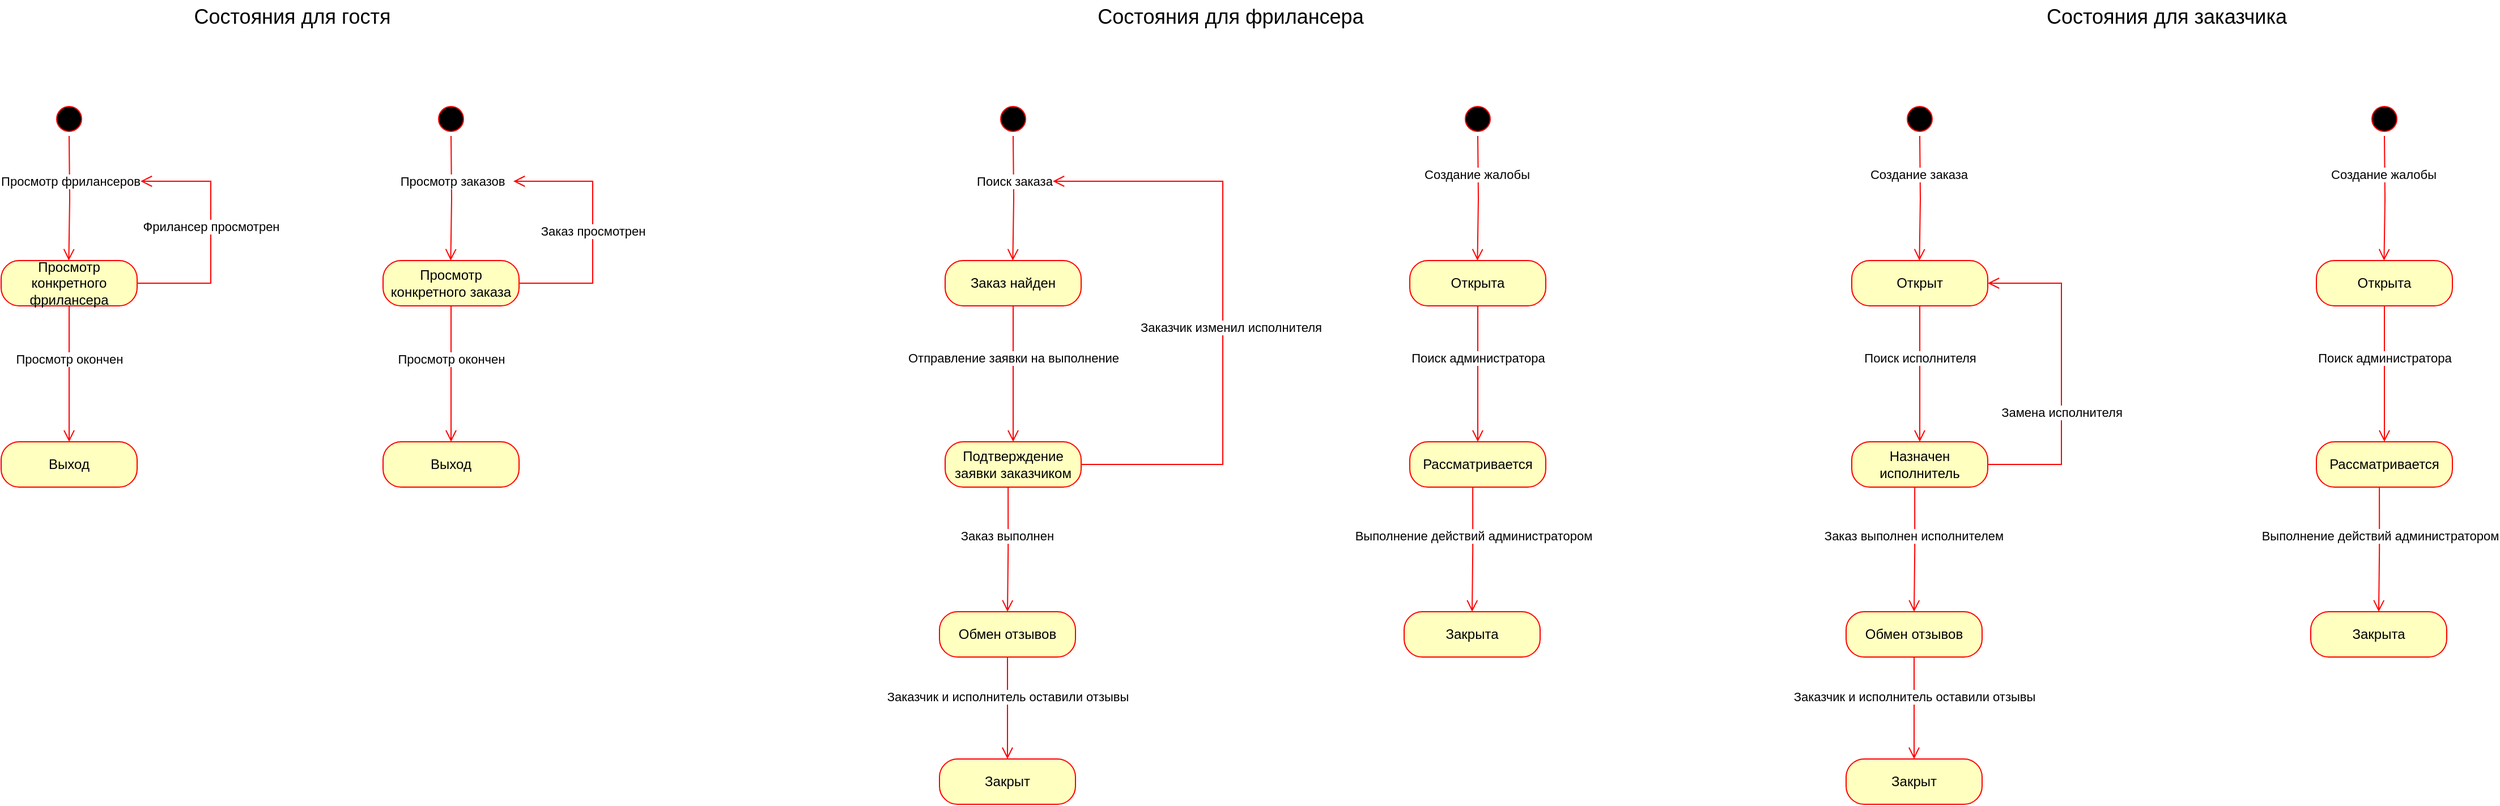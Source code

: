 <mxfile version="24.2.5" type="device">
  <diagram name="Страница — 1" id="DnNcxhPRUoeIBVc5WgHP">
    <mxGraphModel dx="3154" dy="796" grid="0" gridSize="10" guides="1" tooltips="1" connect="1" arrows="1" fold="1" page="1" pageScale="1" pageWidth="827" pageHeight="1169" math="0" shadow="0">
      <root>
        <mxCell id="0" />
        <mxCell id="1" parent="0" />
        <mxCell id="x3qB8snogC61rNuOOBWW-9" value="" style="ellipse;html=1;shape=startState;fillColor=#000000;strokeColor=#ff0000;" parent="1" vertex="1">
          <mxGeometry x="180" y="170" width="30" height="30" as="geometry" />
        </mxCell>
        <mxCell id="x3qB8snogC61rNuOOBWW-10" value="" style="edgeStyle=orthogonalEdgeStyle;html=1;verticalAlign=bottom;endArrow=open;endSize=8;strokeColor=#ff0000;rounded=0;" parent="1" edge="1">
          <mxGeometry relative="1" as="geometry">
            <mxPoint x="194.71" y="310" as="targetPoint" />
            <mxPoint x="195" y="200" as="sourcePoint" />
            <Array as="points" />
          </mxGeometry>
        </mxCell>
        <mxCell id="x3qB8snogC61rNuOOBWW-31" value="Создание заказа" style="edgeLabel;html=1;align=center;verticalAlign=middle;resizable=0;points=[];" parent="x3qB8snogC61rNuOOBWW-10" vertex="1" connectable="0">
          <mxGeometry x="-0.381" y="-2" relative="1" as="geometry">
            <mxPoint as="offset" />
          </mxGeometry>
        </mxCell>
        <mxCell id="x3qB8snogC61rNuOOBWW-19" value="Открыт" style="rounded=1;whiteSpace=wrap;html=1;arcSize=40;fontColor=#000000;fillColor=#ffffc0;strokeColor=#ff0000;" parent="1" vertex="1">
          <mxGeometry x="135" y="310" width="120" height="40" as="geometry" />
        </mxCell>
        <mxCell id="x3qB8snogC61rNuOOBWW-25" value="" style="edgeStyle=orthogonalEdgeStyle;html=1;verticalAlign=bottom;endArrow=open;endSize=8;strokeColor=#ff0000;rounded=0;exitX=0.5;exitY=1;exitDx=0;exitDy=0;entryX=0.5;entryY=0;entryDx=0;entryDy=0;" parent="1" source="x3qB8snogC61rNuOOBWW-19" target="x3qB8snogC61rNuOOBWW-33" edge="1">
          <mxGeometry relative="1" as="geometry">
            <mxPoint x="195" y="450" as="targetPoint" />
            <mxPoint x="205" y="210" as="sourcePoint" />
            <Array as="points" />
          </mxGeometry>
        </mxCell>
        <mxCell id="x3qB8snogC61rNuOOBWW-32" value="Поиск исполнителя" style="edgeLabel;html=1;align=center;verticalAlign=middle;resizable=0;points=[];" parent="x3qB8snogC61rNuOOBWW-25" vertex="1" connectable="0">
          <mxGeometry x="-0.231" relative="1" as="geometry">
            <mxPoint as="offset" />
          </mxGeometry>
        </mxCell>
        <mxCell id="x3qB8snogC61rNuOOBWW-33" value="Назначен исполнитель" style="rounded=1;whiteSpace=wrap;html=1;arcSize=40;fontColor=#000000;fillColor=#ffffc0;strokeColor=#ff0000;" parent="1" vertex="1">
          <mxGeometry x="135" y="470" width="120" height="40" as="geometry" />
        </mxCell>
        <mxCell id="x3qB8snogC61rNuOOBWW-34" value="" style="edgeStyle=orthogonalEdgeStyle;html=1;verticalAlign=bottom;endArrow=open;endSize=8;strokeColor=#ff0000;rounded=0;exitX=1;exitY=0.5;exitDx=0;exitDy=0;entryX=1;entryY=0.5;entryDx=0;entryDy=0;" parent="1" source="x3qB8snogC61rNuOOBWW-33" target="x3qB8snogC61rNuOOBWW-19" edge="1">
          <mxGeometry relative="1" as="geometry">
            <mxPoint x="430" y="490" as="targetPoint" />
            <mxPoint x="205" y="360" as="sourcePoint" />
            <Array as="points">
              <mxPoint x="320" y="490" />
              <mxPoint x="320" y="330" />
            </Array>
          </mxGeometry>
        </mxCell>
        <mxCell id="x3qB8snogC61rNuOOBWW-35" value="Замена исполнителя" style="edgeLabel;html=1;align=center;verticalAlign=middle;resizable=0;points=[];" parent="x3qB8snogC61rNuOOBWW-34" vertex="1" connectable="0">
          <mxGeometry x="-0.231" relative="1" as="geometry">
            <mxPoint as="offset" />
          </mxGeometry>
        </mxCell>
        <mxCell id="x3qB8snogC61rNuOOBWW-36" value="" style="edgeStyle=orthogonalEdgeStyle;html=1;verticalAlign=bottom;endArrow=open;endSize=8;strokeColor=#ff0000;rounded=0;exitX=0.463;exitY=1.004;exitDx=0;exitDy=0;exitPerimeter=0;" parent="1" source="x3qB8snogC61rNuOOBWW-33" edge="1">
          <mxGeometry relative="1" as="geometry">
            <mxPoint x="190" y="620" as="targetPoint" />
            <mxPoint x="190" y="550" as="sourcePoint" />
            <Array as="points" />
          </mxGeometry>
        </mxCell>
        <mxCell id="x3qB8snogC61rNuOOBWW-37" value="Заказ выполнен исполнителем&amp;nbsp;" style="edgeLabel;html=1;align=center;verticalAlign=middle;resizable=0;points=[];" parent="x3qB8snogC61rNuOOBWW-36" vertex="1" connectable="0">
          <mxGeometry x="-0.231" relative="1" as="geometry">
            <mxPoint as="offset" />
          </mxGeometry>
        </mxCell>
        <mxCell id="x3qB8snogC61rNuOOBWW-38" value="Обмен отзывов" style="rounded=1;whiteSpace=wrap;html=1;arcSize=40;fontColor=#000000;fillColor=#ffffc0;strokeColor=#ff0000;" parent="1" vertex="1">
          <mxGeometry x="130" y="620" width="120" height="40" as="geometry" />
        </mxCell>
        <mxCell id="x3qB8snogC61rNuOOBWW-40" value="" style="edgeStyle=orthogonalEdgeStyle;html=1;verticalAlign=bottom;endArrow=open;endSize=8;strokeColor=#ff0000;rounded=0;exitX=0.5;exitY=1;exitDx=0;exitDy=0;entryX=0.5;entryY=0;entryDx=0;entryDy=0;" parent="1" source="x3qB8snogC61rNuOOBWW-38" target="x3qB8snogC61rNuOOBWW-43" edge="1">
          <mxGeometry relative="1" as="geometry">
            <mxPoint x="190" y="740" as="targetPoint" />
            <mxPoint x="190.26" y="670" as="sourcePoint" />
            <Array as="points" />
          </mxGeometry>
        </mxCell>
        <mxCell id="x3qB8snogC61rNuOOBWW-41" value="Заказчик и исполнитель оставили отзывы" style="edgeLabel;html=1;align=center;verticalAlign=middle;resizable=0;points=[];" parent="x3qB8snogC61rNuOOBWW-40" vertex="1" connectable="0">
          <mxGeometry x="-0.231" relative="1" as="geometry">
            <mxPoint as="offset" />
          </mxGeometry>
        </mxCell>
        <mxCell id="x3qB8snogC61rNuOOBWW-43" value="Закрыт" style="rounded=1;whiteSpace=wrap;html=1;arcSize=40;fontColor=#000000;fillColor=#ffffc0;strokeColor=#ff0000;" parent="1" vertex="1">
          <mxGeometry x="130" y="750" width="120" height="40" as="geometry" />
        </mxCell>
        <mxCell id="x3qB8snogC61rNuOOBWW-44" value="" style="ellipse;html=1;shape=startState;fillColor=#000000;strokeColor=#ff0000;" parent="1" vertex="1">
          <mxGeometry x="590" y="170" width="30" height="30" as="geometry" />
        </mxCell>
        <mxCell id="x3qB8snogC61rNuOOBWW-45" value="" style="edgeStyle=orthogonalEdgeStyle;html=1;verticalAlign=bottom;endArrow=open;endSize=8;strokeColor=#ff0000;rounded=0;" parent="1" edge="1">
          <mxGeometry relative="1" as="geometry">
            <mxPoint x="604.71" y="310" as="targetPoint" />
            <mxPoint x="605" y="200" as="sourcePoint" />
            <Array as="points" />
          </mxGeometry>
        </mxCell>
        <mxCell id="x3qB8snogC61rNuOOBWW-46" value="Создание жалобы" style="edgeLabel;html=1;align=center;verticalAlign=middle;resizable=0;points=[];" parent="x3qB8snogC61rNuOOBWW-45" vertex="1" connectable="0">
          <mxGeometry x="-0.381" y="-2" relative="1" as="geometry">
            <mxPoint as="offset" />
          </mxGeometry>
        </mxCell>
        <mxCell id="x3qB8snogC61rNuOOBWW-47" value="Открыта" style="rounded=1;whiteSpace=wrap;html=1;arcSize=40;fontColor=#000000;fillColor=#ffffc0;strokeColor=#ff0000;" parent="1" vertex="1">
          <mxGeometry x="545" y="310" width="120" height="40" as="geometry" />
        </mxCell>
        <mxCell id="x3qB8snogC61rNuOOBWW-48" value="" style="edgeStyle=orthogonalEdgeStyle;html=1;verticalAlign=bottom;endArrow=open;endSize=8;strokeColor=#ff0000;rounded=0;exitX=0.5;exitY=1;exitDx=0;exitDy=0;entryX=0.5;entryY=0;entryDx=0;entryDy=0;" parent="1" source="x3qB8snogC61rNuOOBWW-47" target="x3qB8snogC61rNuOOBWW-50" edge="1">
          <mxGeometry relative="1" as="geometry">
            <mxPoint x="605" y="450" as="targetPoint" />
            <mxPoint x="615" y="210" as="sourcePoint" />
            <Array as="points" />
          </mxGeometry>
        </mxCell>
        <mxCell id="x3qB8snogC61rNuOOBWW-49" value="Поиск администратора" style="edgeLabel;html=1;align=center;verticalAlign=middle;resizable=0;points=[];" parent="x3qB8snogC61rNuOOBWW-48" vertex="1" connectable="0">
          <mxGeometry x="-0.231" relative="1" as="geometry">
            <mxPoint as="offset" />
          </mxGeometry>
        </mxCell>
        <mxCell id="x3qB8snogC61rNuOOBWW-50" value="Рассматривается" style="rounded=1;whiteSpace=wrap;html=1;arcSize=40;fontColor=#000000;fillColor=#ffffc0;strokeColor=#ff0000;" parent="1" vertex="1">
          <mxGeometry x="545" y="470" width="120" height="40" as="geometry" />
        </mxCell>
        <mxCell id="x3qB8snogC61rNuOOBWW-53" value="" style="edgeStyle=orthogonalEdgeStyle;html=1;verticalAlign=bottom;endArrow=open;endSize=8;strokeColor=#ff0000;rounded=0;exitX=0.463;exitY=1.004;exitDx=0;exitDy=0;exitPerimeter=0;" parent="1" source="x3qB8snogC61rNuOOBWW-50" edge="1">
          <mxGeometry relative="1" as="geometry">
            <mxPoint x="600" y="620" as="targetPoint" />
            <mxPoint x="600" y="550" as="sourcePoint" />
            <Array as="points" />
          </mxGeometry>
        </mxCell>
        <mxCell id="x3qB8snogC61rNuOOBWW-54" value="Выполнение действий администратором" style="edgeLabel;html=1;align=center;verticalAlign=middle;resizable=0;points=[];" parent="x3qB8snogC61rNuOOBWW-53" vertex="1" connectable="0">
          <mxGeometry x="-0.231" relative="1" as="geometry">
            <mxPoint as="offset" />
          </mxGeometry>
        </mxCell>
        <mxCell id="x3qB8snogC61rNuOOBWW-55" value="Закрыта" style="rounded=1;whiteSpace=wrap;html=1;arcSize=40;fontColor=#000000;fillColor=#ffffc0;strokeColor=#ff0000;" parent="1" vertex="1">
          <mxGeometry x="540" y="620" width="120" height="40" as="geometry" />
        </mxCell>
        <mxCell id="x9KtA8WVbC8EuoqyaGkf-1" value="" style="ellipse;html=1;shape=startState;fillColor=#000000;strokeColor=#ff0000;" vertex="1" parent="1">
          <mxGeometry x="-620" y="170" width="30" height="30" as="geometry" />
        </mxCell>
        <mxCell id="x9KtA8WVbC8EuoqyaGkf-2" value="" style="edgeStyle=orthogonalEdgeStyle;html=1;verticalAlign=bottom;endArrow=open;endSize=8;strokeColor=#ff0000;rounded=0;" edge="1" parent="1">
          <mxGeometry relative="1" as="geometry">
            <mxPoint x="-605.29" y="310" as="targetPoint" />
            <mxPoint x="-605" y="200" as="sourcePoint" />
            <Array as="points" />
          </mxGeometry>
        </mxCell>
        <mxCell id="x9KtA8WVbC8EuoqyaGkf-3" value="Поиск заказа" style="edgeLabel;html=1;align=center;verticalAlign=middle;resizable=0;points=[];" vertex="1" connectable="0" parent="x9KtA8WVbC8EuoqyaGkf-2">
          <mxGeometry x="-0.381" y="-2" relative="1" as="geometry">
            <mxPoint x="2" y="6" as="offset" />
          </mxGeometry>
        </mxCell>
        <mxCell id="x9KtA8WVbC8EuoqyaGkf-4" value="Заказ найден" style="rounded=1;whiteSpace=wrap;html=1;arcSize=40;fontColor=#000000;fillColor=#ffffc0;strokeColor=#ff0000;" vertex="1" parent="1">
          <mxGeometry x="-665" y="310" width="120" height="40" as="geometry" />
        </mxCell>
        <mxCell id="x9KtA8WVbC8EuoqyaGkf-5" value="" style="edgeStyle=orthogonalEdgeStyle;html=1;verticalAlign=bottom;endArrow=open;endSize=8;strokeColor=#ff0000;rounded=0;exitX=0.5;exitY=1;exitDx=0;exitDy=0;entryX=0.5;entryY=0;entryDx=0;entryDy=0;" edge="1" parent="1" source="x9KtA8WVbC8EuoqyaGkf-4" target="x9KtA8WVbC8EuoqyaGkf-7">
          <mxGeometry relative="1" as="geometry">
            <mxPoint x="-605" y="450" as="targetPoint" />
            <mxPoint x="-595" y="210" as="sourcePoint" />
            <Array as="points" />
          </mxGeometry>
        </mxCell>
        <mxCell id="x9KtA8WVbC8EuoqyaGkf-6" value="Отправление заявки на выполнение" style="edgeLabel;html=1;align=center;verticalAlign=middle;resizable=0;points=[];" vertex="1" connectable="0" parent="x9KtA8WVbC8EuoqyaGkf-5">
          <mxGeometry x="-0.231" relative="1" as="geometry">
            <mxPoint as="offset" />
          </mxGeometry>
        </mxCell>
        <mxCell id="x9KtA8WVbC8EuoqyaGkf-7" value="Подтверждение заявки заказчиком" style="rounded=1;whiteSpace=wrap;html=1;arcSize=40;fontColor=#000000;fillColor=#ffffc0;strokeColor=#ff0000;" vertex="1" parent="1">
          <mxGeometry x="-665" y="470" width="120" height="40" as="geometry" />
        </mxCell>
        <mxCell id="x9KtA8WVbC8EuoqyaGkf-8" value="" style="edgeStyle=orthogonalEdgeStyle;html=1;verticalAlign=bottom;endArrow=open;endSize=8;strokeColor=#ff0000;rounded=0;exitX=1;exitY=0.5;exitDx=0;exitDy=0;" edge="1" parent="1" source="x9KtA8WVbC8EuoqyaGkf-7">
          <mxGeometry relative="1" as="geometry">
            <mxPoint x="-570" y="240" as="targetPoint" />
            <mxPoint x="-595" y="360" as="sourcePoint" />
            <Array as="points">
              <mxPoint x="-420" y="490" />
              <mxPoint x="-420" y="240" />
            </Array>
          </mxGeometry>
        </mxCell>
        <mxCell id="x9KtA8WVbC8EuoqyaGkf-9" value="Заказчик изменил исполнителя" style="edgeLabel;html=1;align=center;verticalAlign=middle;resizable=0;points=[];" vertex="1" connectable="0" parent="x9KtA8WVbC8EuoqyaGkf-8">
          <mxGeometry x="-0.231" relative="1" as="geometry">
            <mxPoint x="7" y="-44" as="offset" />
          </mxGeometry>
        </mxCell>
        <mxCell id="x9KtA8WVbC8EuoqyaGkf-10" value="" style="edgeStyle=orthogonalEdgeStyle;html=1;verticalAlign=bottom;endArrow=open;endSize=8;strokeColor=#ff0000;rounded=0;exitX=0.463;exitY=1.004;exitDx=0;exitDy=0;exitPerimeter=0;" edge="1" parent="1" source="x9KtA8WVbC8EuoqyaGkf-7">
          <mxGeometry relative="1" as="geometry">
            <mxPoint x="-610" y="620" as="targetPoint" />
            <mxPoint x="-610" y="550" as="sourcePoint" />
            <Array as="points" />
          </mxGeometry>
        </mxCell>
        <mxCell id="x9KtA8WVbC8EuoqyaGkf-11" value="Заказ выполнен&amp;nbsp;" style="edgeLabel;html=1;align=center;verticalAlign=middle;resizable=0;points=[];" vertex="1" connectable="0" parent="x9KtA8WVbC8EuoqyaGkf-10">
          <mxGeometry x="-0.231" relative="1" as="geometry">
            <mxPoint as="offset" />
          </mxGeometry>
        </mxCell>
        <mxCell id="x9KtA8WVbC8EuoqyaGkf-12" value="Обмен отзывов" style="rounded=1;whiteSpace=wrap;html=1;arcSize=40;fontColor=#000000;fillColor=#ffffc0;strokeColor=#ff0000;" vertex="1" parent="1">
          <mxGeometry x="-670" y="620" width="120" height="40" as="geometry" />
        </mxCell>
        <mxCell id="x9KtA8WVbC8EuoqyaGkf-13" value="" style="edgeStyle=orthogonalEdgeStyle;html=1;verticalAlign=bottom;endArrow=open;endSize=8;strokeColor=#ff0000;rounded=0;exitX=0.5;exitY=1;exitDx=0;exitDy=0;entryX=0.5;entryY=0;entryDx=0;entryDy=0;" edge="1" parent="1" source="x9KtA8WVbC8EuoqyaGkf-12" target="x9KtA8WVbC8EuoqyaGkf-15">
          <mxGeometry relative="1" as="geometry">
            <mxPoint x="-610" y="740" as="targetPoint" />
            <mxPoint x="-609.74" y="670" as="sourcePoint" />
            <Array as="points" />
          </mxGeometry>
        </mxCell>
        <mxCell id="x9KtA8WVbC8EuoqyaGkf-14" value="Заказчик и исполнитель оставили отзывы" style="edgeLabel;html=1;align=center;verticalAlign=middle;resizable=0;points=[];" vertex="1" connectable="0" parent="x9KtA8WVbC8EuoqyaGkf-13">
          <mxGeometry x="-0.231" relative="1" as="geometry">
            <mxPoint as="offset" />
          </mxGeometry>
        </mxCell>
        <mxCell id="x9KtA8WVbC8EuoqyaGkf-15" value="Закрыт" style="rounded=1;whiteSpace=wrap;html=1;arcSize=40;fontColor=#000000;fillColor=#ffffc0;strokeColor=#ff0000;" vertex="1" parent="1">
          <mxGeometry x="-670" y="750" width="120" height="40" as="geometry" />
        </mxCell>
        <mxCell id="x9KtA8WVbC8EuoqyaGkf-16" value="" style="ellipse;html=1;shape=startState;fillColor=#000000;strokeColor=#ff0000;" vertex="1" parent="1">
          <mxGeometry x="-210" y="170" width="30" height="30" as="geometry" />
        </mxCell>
        <mxCell id="x9KtA8WVbC8EuoqyaGkf-17" value="" style="edgeStyle=orthogonalEdgeStyle;html=1;verticalAlign=bottom;endArrow=open;endSize=8;strokeColor=#ff0000;rounded=0;" edge="1" parent="1">
          <mxGeometry relative="1" as="geometry">
            <mxPoint x="-195.29" y="310" as="targetPoint" />
            <mxPoint x="-195" y="200" as="sourcePoint" />
            <Array as="points" />
          </mxGeometry>
        </mxCell>
        <mxCell id="x9KtA8WVbC8EuoqyaGkf-18" value="Создание жалобы" style="edgeLabel;html=1;align=center;verticalAlign=middle;resizable=0;points=[];" vertex="1" connectable="0" parent="x9KtA8WVbC8EuoqyaGkf-17">
          <mxGeometry x="-0.381" y="-2" relative="1" as="geometry">
            <mxPoint as="offset" />
          </mxGeometry>
        </mxCell>
        <mxCell id="x9KtA8WVbC8EuoqyaGkf-19" value="Открыта" style="rounded=1;whiteSpace=wrap;html=1;arcSize=40;fontColor=#000000;fillColor=#ffffc0;strokeColor=#ff0000;" vertex="1" parent="1">
          <mxGeometry x="-255" y="310" width="120" height="40" as="geometry" />
        </mxCell>
        <mxCell id="x9KtA8WVbC8EuoqyaGkf-20" value="" style="edgeStyle=orthogonalEdgeStyle;html=1;verticalAlign=bottom;endArrow=open;endSize=8;strokeColor=#ff0000;rounded=0;exitX=0.5;exitY=1;exitDx=0;exitDy=0;entryX=0.5;entryY=0;entryDx=0;entryDy=0;" edge="1" parent="1" source="x9KtA8WVbC8EuoqyaGkf-19" target="x9KtA8WVbC8EuoqyaGkf-22">
          <mxGeometry relative="1" as="geometry">
            <mxPoint x="-195" y="450" as="targetPoint" />
            <mxPoint x="-185" y="210" as="sourcePoint" />
            <Array as="points" />
          </mxGeometry>
        </mxCell>
        <mxCell id="x9KtA8WVbC8EuoqyaGkf-21" value="Поиск администратора" style="edgeLabel;html=1;align=center;verticalAlign=middle;resizable=0;points=[];" vertex="1" connectable="0" parent="x9KtA8WVbC8EuoqyaGkf-20">
          <mxGeometry x="-0.231" relative="1" as="geometry">
            <mxPoint as="offset" />
          </mxGeometry>
        </mxCell>
        <mxCell id="x9KtA8WVbC8EuoqyaGkf-22" value="Рассматривается" style="rounded=1;whiteSpace=wrap;html=1;arcSize=40;fontColor=#000000;fillColor=#ffffc0;strokeColor=#ff0000;" vertex="1" parent="1">
          <mxGeometry x="-255" y="470" width="120" height="40" as="geometry" />
        </mxCell>
        <mxCell id="x9KtA8WVbC8EuoqyaGkf-23" value="" style="edgeStyle=orthogonalEdgeStyle;html=1;verticalAlign=bottom;endArrow=open;endSize=8;strokeColor=#ff0000;rounded=0;exitX=0.463;exitY=1.004;exitDx=0;exitDy=0;exitPerimeter=0;" edge="1" parent="1" source="x9KtA8WVbC8EuoqyaGkf-22">
          <mxGeometry relative="1" as="geometry">
            <mxPoint x="-200" y="620" as="targetPoint" />
            <mxPoint x="-200" y="550" as="sourcePoint" />
            <Array as="points" />
          </mxGeometry>
        </mxCell>
        <mxCell id="x9KtA8WVbC8EuoqyaGkf-24" value="Выполнение действий администратором" style="edgeLabel;html=1;align=center;verticalAlign=middle;resizable=0;points=[];" vertex="1" connectable="0" parent="x9KtA8WVbC8EuoqyaGkf-23">
          <mxGeometry x="-0.231" relative="1" as="geometry">
            <mxPoint as="offset" />
          </mxGeometry>
        </mxCell>
        <mxCell id="x9KtA8WVbC8EuoqyaGkf-25" value="Закрыта" style="rounded=1;whiteSpace=wrap;html=1;arcSize=40;fontColor=#000000;fillColor=#ffffc0;strokeColor=#ff0000;" vertex="1" parent="1">
          <mxGeometry x="-260" y="620" width="120" height="40" as="geometry" />
        </mxCell>
        <mxCell id="x9KtA8WVbC8EuoqyaGkf-26" value="" style="ellipse;html=1;shape=startState;fillColor=#000000;strokeColor=#ff0000;" vertex="1" parent="1">
          <mxGeometry x="-1116" y="170" width="30" height="30" as="geometry" />
        </mxCell>
        <mxCell id="x9KtA8WVbC8EuoqyaGkf-27" value="" style="edgeStyle=orthogonalEdgeStyle;html=1;verticalAlign=bottom;endArrow=open;endSize=8;strokeColor=#ff0000;rounded=0;" edge="1" parent="1">
          <mxGeometry relative="1" as="geometry">
            <mxPoint x="-1101.29" y="310" as="targetPoint" />
            <mxPoint x="-1101" y="200" as="sourcePoint" />
            <Array as="points" />
          </mxGeometry>
        </mxCell>
        <mxCell id="x9KtA8WVbC8EuoqyaGkf-28" value="Просмотр заказов" style="edgeLabel;html=1;align=center;verticalAlign=middle;resizable=0;points=[];" vertex="1" connectable="0" parent="x9KtA8WVbC8EuoqyaGkf-27">
          <mxGeometry x="-0.381" y="-2" relative="1" as="geometry">
            <mxPoint x="2" y="6" as="offset" />
          </mxGeometry>
        </mxCell>
        <mxCell id="x9KtA8WVbC8EuoqyaGkf-29" value="Просмотр конкретного заказа" style="rounded=1;whiteSpace=wrap;html=1;arcSize=40;fontColor=#000000;fillColor=#ffffc0;strokeColor=#ff0000;" vertex="1" parent="1">
          <mxGeometry x="-1161" y="310" width="120" height="40" as="geometry" />
        </mxCell>
        <mxCell id="x9KtA8WVbC8EuoqyaGkf-30" value="" style="edgeStyle=orthogonalEdgeStyle;html=1;verticalAlign=bottom;endArrow=open;endSize=8;strokeColor=#ff0000;rounded=0;exitX=0.5;exitY=1;exitDx=0;exitDy=0;entryX=0.5;entryY=0;entryDx=0;entryDy=0;" edge="1" parent="1" source="x9KtA8WVbC8EuoqyaGkf-29">
          <mxGeometry relative="1" as="geometry">
            <mxPoint x="-1101" y="470" as="targetPoint" />
            <mxPoint x="-1091" y="210" as="sourcePoint" />
            <Array as="points" />
          </mxGeometry>
        </mxCell>
        <mxCell id="x9KtA8WVbC8EuoqyaGkf-31" value="Просмотр окончен" style="edgeLabel;html=1;align=center;verticalAlign=middle;resizable=0;points=[];" vertex="1" connectable="0" parent="x9KtA8WVbC8EuoqyaGkf-30">
          <mxGeometry x="-0.231" relative="1" as="geometry">
            <mxPoint as="offset" />
          </mxGeometry>
        </mxCell>
        <mxCell id="x9KtA8WVbC8EuoqyaGkf-33" value="" style="edgeStyle=orthogonalEdgeStyle;html=1;verticalAlign=bottom;endArrow=open;endSize=8;strokeColor=#ff0000;rounded=0;exitX=1;exitY=0.5;exitDx=0;exitDy=0;" edge="1" parent="1" source="x9KtA8WVbC8EuoqyaGkf-29">
          <mxGeometry relative="1" as="geometry">
            <mxPoint x="-1046" y="240" as="targetPoint" />
            <mxPoint x="-1091" y="360" as="sourcePoint" />
            <Array as="points">
              <mxPoint x="-976" y="330" />
              <mxPoint x="-976" y="240" />
            </Array>
          </mxGeometry>
        </mxCell>
        <mxCell id="x9KtA8WVbC8EuoqyaGkf-34" value="Заказ просмотрен" style="edgeLabel;html=1;align=center;verticalAlign=middle;resizable=0;points=[];" vertex="1" connectable="0" parent="x9KtA8WVbC8EuoqyaGkf-33">
          <mxGeometry x="-0.231" relative="1" as="geometry">
            <mxPoint y="-25" as="offset" />
          </mxGeometry>
        </mxCell>
        <mxCell id="x9KtA8WVbC8EuoqyaGkf-40" value="Выход" style="rounded=1;whiteSpace=wrap;html=1;arcSize=40;fontColor=#000000;fillColor=#ffffc0;strokeColor=#ff0000;" vertex="1" parent="1">
          <mxGeometry x="-1161" y="470" width="120" height="40" as="geometry" />
        </mxCell>
        <mxCell id="x9KtA8WVbC8EuoqyaGkf-51" value="Состояния для заказчика" style="text;html=1;align=center;verticalAlign=middle;whiteSpace=wrap;rounded=0;fontSize=18;" vertex="1" parent="1">
          <mxGeometry x="298" y="80" width="230" height="30" as="geometry" />
        </mxCell>
        <mxCell id="x9KtA8WVbC8EuoqyaGkf-52" value="Состояния для фрилансера" style="text;html=1;align=center;verticalAlign=middle;whiteSpace=wrap;rounded=0;fontSize=18;" vertex="1" parent="1">
          <mxGeometry x="-537" y="80" width="248" height="30" as="geometry" />
        </mxCell>
        <mxCell id="x9KtA8WVbC8EuoqyaGkf-53" value="Состояния для гостя" style="text;html=1;align=center;verticalAlign=middle;whiteSpace=wrap;rounded=0;fontSize=18;" vertex="1" parent="1">
          <mxGeometry x="-1365" y="80" width="248" height="30" as="geometry" />
        </mxCell>
        <mxCell id="x9KtA8WVbC8EuoqyaGkf-54" value="" style="ellipse;html=1;shape=startState;fillColor=#000000;strokeColor=#ff0000;" vertex="1" parent="1">
          <mxGeometry x="-1453" y="170" width="30" height="30" as="geometry" />
        </mxCell>
        <mxCell id="x9KtA8WVbC8EuoqyaGkf-55" value="" style="edgeStyle=orthogonalEdgeStyle;html=1;verticalAlign=bottom;endArrow=open;endSize=8;strokeColor=#ff0000;rounded=0;" edge="1" parent="1">
          <mxGeometry relative="1" as="geometry">
            <mxPoint x="-1438.29" y="310" as="targetPoint" />
            <mxPoint x="-1438" y="200" as="sourcePoint" />
            <Array as="points" />
          </mxGeometry>
        </mxCell>
        <mxCell id="x9KtA8WVbC8EuoqyaGkf-56" value="Просмотр фрилансеров" style="edgeLabel;html=1;align=center;verticalAlign=middle;resizable=0;points=[];" vertex="1" connectable="0" parent="x9KtA8WVbC8EuoqyaGkf-55">
          <mxGeometry x="-0.381" y="-2" relative="1" as="geometry">
            <mxPoint x="2" y="6" as="offset" />
          </mxGeometry>
        </mxCell>
        <mxCell id="x9KtA8WVbC8EuoqyaGkf-57" value="Просмотр конкретного фрилансера" style="rounded=1;whiteSpace=wrap;html=1;arcSize=40;fontColor=#000000;fillColor=#ffffc0;strokeColor=#ff0000;" vertex="1" parent="1">
          <mxGeometry x="-1498" y="310" width="120" height="40" as="geometry" />
        </mxCell>
        <mxCell id="x9KtA8WVbC8EuoqyaGkf-58" value="" style="edgeStyle=orthogonalEdgeStyle;html=1;verticalAlign=bottom;endArrow=open;endSize=8;strokeColor=#ff0000;rounded=0;exitX=0.5;exitY=1;exitDx=0;exitDy=0;entryX=0.5;entryY=0;entryDx=0;entryDy=0;" edge="1" parent="1" source="x9KtA8WVbC8EuoqyaGkf-57">
          <mxGeometry relative="1" as="geometry">
            <mxPoint x="-1438" y="470" as="targetPoint" />
            <mxPoint x="-1428" y="210" as="sourcePoint" />
            <Array as="points" />
          </mxGeometry>
        </mxCell>
        <mxCell id="x9KtA8WVbC8EuoqyaGkf-59" value="Просмотр окончен" style="edgeLabel;html=1;align=center;verticalAlign=middle;resizable=0;points=[];" vertex="1" connectable="0" parent="x9KtA8WVbC8EuoqyaGkf-58">
          <mxGeometry x="-0.231" relative="1" as="geometry">
            <mxPoint as="offset" />
          </mxGeometry>
        </mxCell>
        <mxCell id="x9KtA8WVbC8EuoqyaGkf-60" value="" style="edgeStyle=orthogonalEdgeStyle;html=1;verticalAlign=bottom;endArrow=open;endSize=8;strokeColor=#ff0000;rounded=0;exitX=1;exitY=0.5;exitDx=0;exitDy=0;" edge="1" parent="1" source="x9KtA8WVbC8EuoqyaGkf-57">
          <mxGeometry relative="1" as="geometry">
            <mxPoint x="-1375" y="240" as="targetPoint" />
            <mxPoint x="-1428" y="360" as="sourcePoint" />
            <Array as="points">
              <mxPoint x="-1313" y="330" />
              <mxPoint x="-1313" y="240" />
              <mxPoint x="-1368" y="240" />
            </Array>
          </mxGeometry>
        </mxCell>
        <mxCell id="x9KtA8WVbC8EuoqyaGkf-61" value="Фрилансер просмотрен" style="edgeLabel;html=1;align=center;verticalAlign=middle;resizable=0;points=[];" vertex="1" connectable="0" parent="x9KtA8WVbC8EuoqyaGkf-60">
          <mxGeometry x="-0.231" relative="1" as="geometry">
            <mxPoint y="-32" as="offset" />
          </mxGeometry>
        </mxCell>
        <mxCell id="x9KtA8WVbC8EuoqyaGkf-62" value="Выход" style="rounded=1;whiteSpace=wrap;html=1;arcSize=40;fontColor=#000000;fillColor=#ffffc0;strokeColor=#ff0000;" vertex="1" parent="1">
          <mxGeometry x="-1498" y="470" width="120" height="40" as="geometry" />
        </mxCell>
      </root>
    </mxGraphModel>
  </diagram>
</mxfile>
